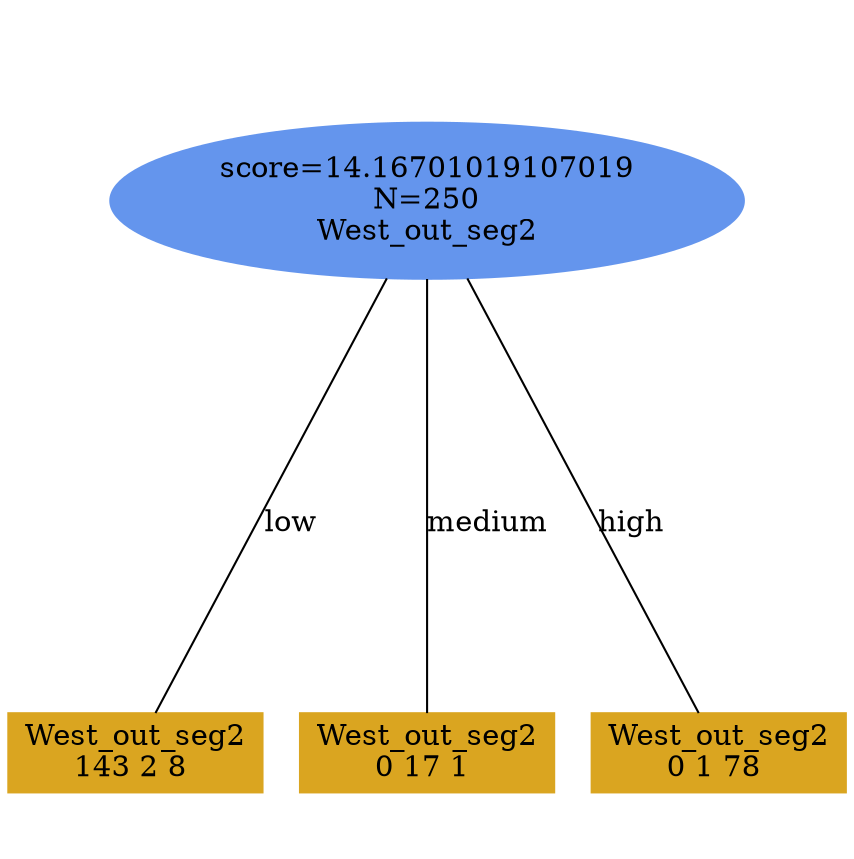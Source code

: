 digraph "DD" {
size = "7.5,10"
ratio=1.0;
center = true;
edge [dir = none];
{ rank = same; node [shape=ellipse, style=filled, color=cornflowerblue];"2523" [label="score=14.16701019107019\nN=250\nWest_out_seg2"];}
{ rank = same; node [shape=box, style=filled, color=goldenrod];"2524" [label="West_out_seg2\n143 2 8 "];}
{ rank = same; node [shape=box, style=filled, color=goldenrod];"2525" [label="West_out_seg2\n0 17 1 "];}
{ rank = same; node [shape=box, style=filled, color=goldenrod];"2526" [label="West_out_seg2\n0 1 78 "];}
"2523" -> "2524" [label = "low"];
"2523" -> "2525" [label = "medium"];
"2523" -> "2526" [label = "high"];

}